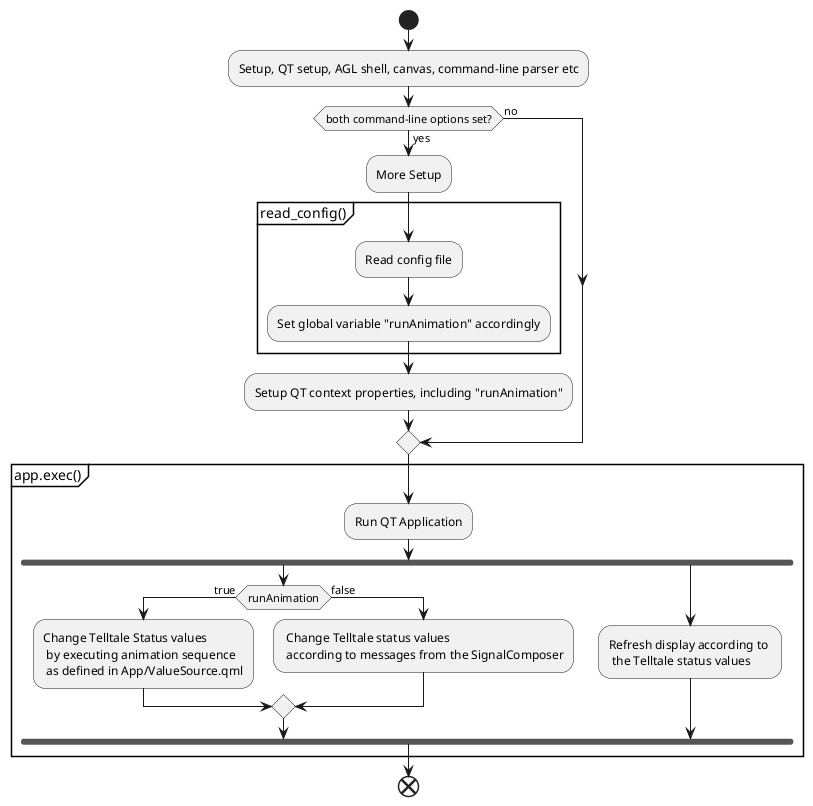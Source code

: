 @startuml
start
:Setup, QT setup, AGL shell, canvas, command-line parser etc;
if (both command-line options set?) then (yes)
  :More Setup;
  partition read_config() {
  :Read config file;
  :Set global variable "runAnimation" accordingly; 
  }
  :Setup QT context properties, including "runAnimation";
else (no)
endif
partition app.exec() {
:Run QT Application;
  fork
    if (runAnimation) then (true)
      :Change Telltale Status values \n by executing animation sequence \n as defined in App/ValueSource.qml;
    else (false)
      : Change Telltale status values \n according to messages from the SignalComposer;
endif
  fork again
    :Refresh display according to \n the Telltale status values;
  end fork
}
end
@enduml